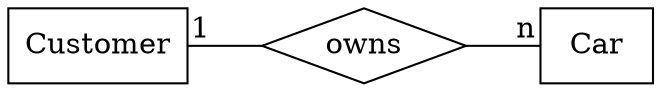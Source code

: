 digraph {
  rankdir=LR;
  relation [shape=diamond,label="owns"];
  customer -> relation [arrowhead=none,taillabel="1",labelangle=50];
  relation -> car [arrowhead=none,headlabel="n",labelangle=310];
  customer [shape=box,label="Customer"]
  car [shape=box,label="Car"]
}

